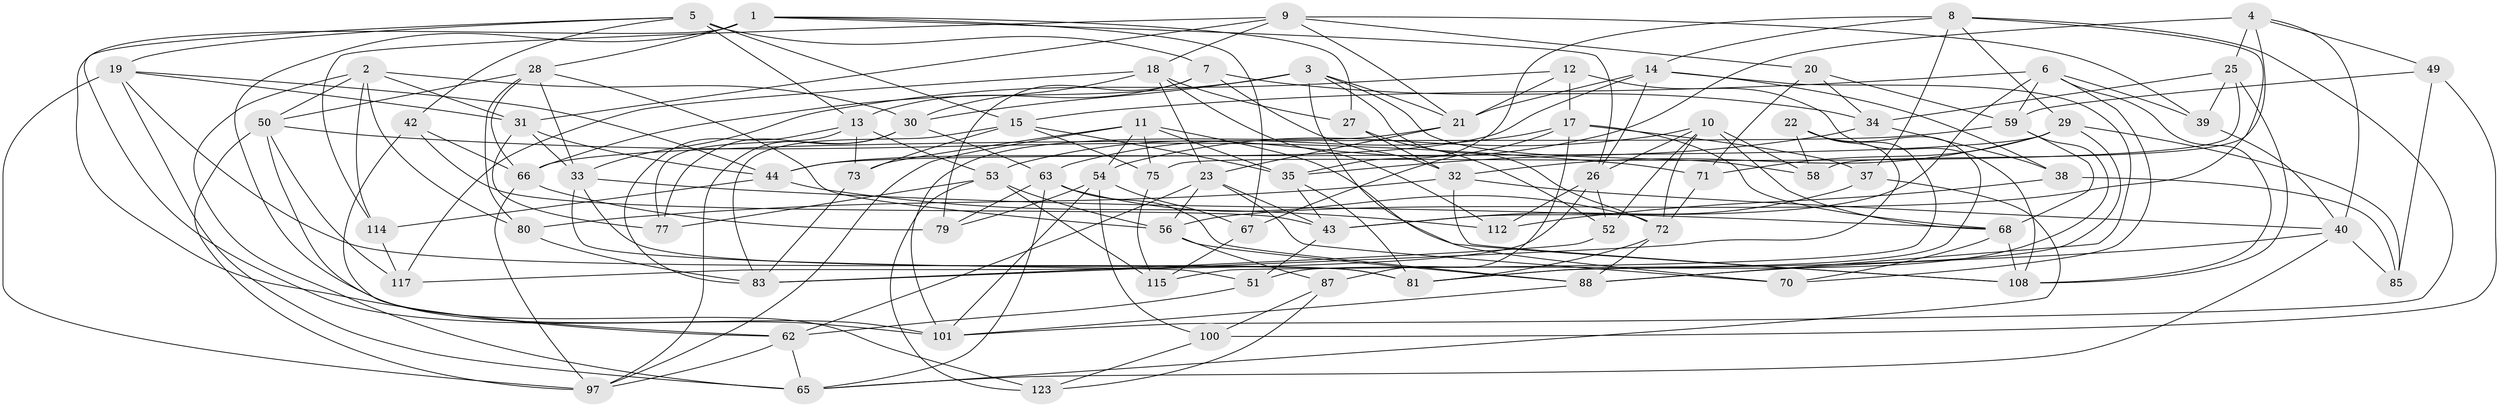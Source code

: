// Generated by graph-tools (version 1.1) at 2025/52/02/27/25 19:52:31]
// undirected, 77 vertices, 201 edges
graph export_dot {
graph [start="1"]
  node [color=gray90,style=filled];
  1 [super="+48"];
  2 [super="+105"];
  3 [super="+55"];
  4 [super="+126"];
  5 [super="+16"];
  6 [super="+64"];
  7 [super="+24"];
  8 [super="+47"];
  9 [super="+36"];
  10 [super="+41"];
  11 [super="+111"];
  12;
  13 [super="+78"];
  14 [super="+61"];
  15 [super="+86"];
  17 [super="+95"];
  18 [super="+60"];
  19 [super="+99"];
  20;
  21 [super="+90"];
  22;
  23 [super="+82"];
  25 [super="+113"];
  26 [super="+98"];
  27;
  28 [super="+120"];
  29 [super="+84"];
  30 [super="+107"];
  31 [super="+102"];
  32 [super="+57"];
  33 [super="+76"];
  34 [super="+45"];
  35 [super="+119"];
  37;
  38;
  39;
  40 [super="+46"];
  42;
  43 [super="+93"];
  44 [super="+124"];
  49;
  50 [super="+106"];
  51;
  52;
  53 [super="+109"];
  54 [super="+118"];
  56 [super="+94"];
  58;
  59 [super="+89"];
  62 [super="+74"];
  63 [super="+69"];
  65 [super="+104"];
  66 [super="+110"];
  67;
  68 [super="+125"];
  70;
  71;
  72 [super="+92"];
  73;
  75;
  77;
  79;
  80;
  81 [super="+91"];
  83 [super="+96"];
  85;
  87;
  88 [super="+121"];
  97 [super="+103"];
  100;
  101 [super="+122"];
  108 [super="+116"];
  112;
  114;
  115;
  117;
  123;
  1 -- 67;
  1 -- 28;
  1 -- 62;
  1 -- 26;
  1 -- 27;
  1 -- 101;
  2 -- 31;
  2 -- 80;
  2 -- 50;
  2 -- 114;
  2 -- 30;
  2 -- 65;
  3 -- 58;
  3 -- 70;
  3 -- 66;
  3 -- 72;
  3 -- 21;
  3 -- 30;
  4 -- 25 [weight=2];
  4 -- 58;
  4 -- 53;
  4 -- 40;
  4 -- 49;
  5 -- 15;
  5 -- 42;
  5 -- 101;
  5 -- 13;
  5 -- 7;
  5 -- 19;
  6 -- 70;
  6 -- 43;
  6 -- 108;
  6 -- 39;
  6 -- 59;
  6 -- 15;
  7 -- 79;
  7 -- 34 [weight=2];
  7 -- 32;
  7 -- 13;
  8 -- 101;
  8 -- 37;
  8 -- 29;
  8 -- 14;
  8 -- 35;
  8 -- 56;
  9 -- 39;
  9 -- 21;
  9 -- 18;
  9 -- 20;
  9 -- 114;
  9 -- 31;
  10 -- 68;
  10 -- 52;
  10 -- 26;
  10 -- 72;
  10 -- 58;
  10 -- 54;
  11 -- 108;
  11 -- 73;
  11 -- 75;
  11 -- 54;
  11 -- 35;
  11 -- 97;
  12 -- 17;
  12 -- 33;
  12 -- 21;
  12 -- 108;
  13 -- 77;
  13 -- 83;
  13 -- 73;
  13 -- 53;
  14 -- 88;
  14 -- 26;
  14 -- 44;
  14 -- 21;
  14 -- 38;
  15 -- 35;
  15 -- 75;
  15 -- 73;
  15 -- 83;
  17 -- 37;
  17 -- 68;
  17 -- 67;
  17 -- 63;
  17 -- 87;
  18 -- 27;
  18 -- 112;
  18 -- 117;
  18 -- 23;
  18 -- 30;
  19 -- 97;
  19 -- 44;
  19 -- 81;
  19 -- 31;
  19 -- 65;
  20 -- 71;
  20 -- 34;
  20 -- 59;
  21 -- 23;
  21 -- 101;
  22 -- 83;
  22 -- 58;
  22 -- 51;
  22 -- 115;
  23 -- 70;
  23 -- 56;
  23 -- 62;
  23 -- 43;
  25 -- 75;
  25 -- 108;
  25 -- 39;
  25 -- 34;
  26 -- 112;
  26 -- 117;
  26 -- 52;
  27 -- 52;
  27 -- 32;
  28 -- 80;
  28 -- 66;
  28 -- 56;
  28 -- 33;
  28 -- 50;
  29 -- 85;
  29 -- 71;
  29 -- 32;
  29 -- 81;
  29 -- 44;
  30 -- 77;
  30 -- 63;
  30 -- 97;
  31 -- 77;
  31 -- 33;
  31 -- 44;
  32 -- 80;
  32 -- 40;
  32 -- 108;
  33 -- 51;
  33 -- 81;
  33 -- 68;
  34 -- 38;
  34 -- 35;
  35 -- 81;
  35 -- 43;
  37 -- 43;
  37 -- 65;
  38 -- 112;
  38 -- 85;
  39 -- 40;
  40 -- 85;
  40 -- 65;
  40 -- 88;
  42 -- 43;
  42 -- 62;
  42 -- 66;
  43 -- 51;
  44 -- 112;
  44 -- 114;
  49 -- 59;
  49 -- 85;
  49 -- 100;
  50 -- 123;
  50 -- 71;
  50 -- 117;
  50 -- 97;
  51 -- 62;
  52 -- 83;
  53 -- 115;
  53 -- 77;
  53 -- 123;
  53 -- 56;
  54 -- 101;
  54 -- 67;
  54 -- 100;
  54 -- 79;
  56 -- 87;
  56 -- 88;
  59 -- 68;
  59 -- 66;
  59 -- 81;
  62 -- 65;
  62 -- 97;
  63 -- 65;
  63 -- 72;
  63 -- 88;
  63 -- 79;
  66 -- 79;
  66 -- 97;
  67 -- 115;
  68 -- 70;
  68 -- 108;
  71 -- 72;
  72 -- 88;
  72 -- 81;
  73 -- 83;
  75 -- 115;
  80 -- 83;
  87 -- 100;
  87 -- 123;
  88 -- 101;
  100 -- 123;
  114 -- 117;
}
